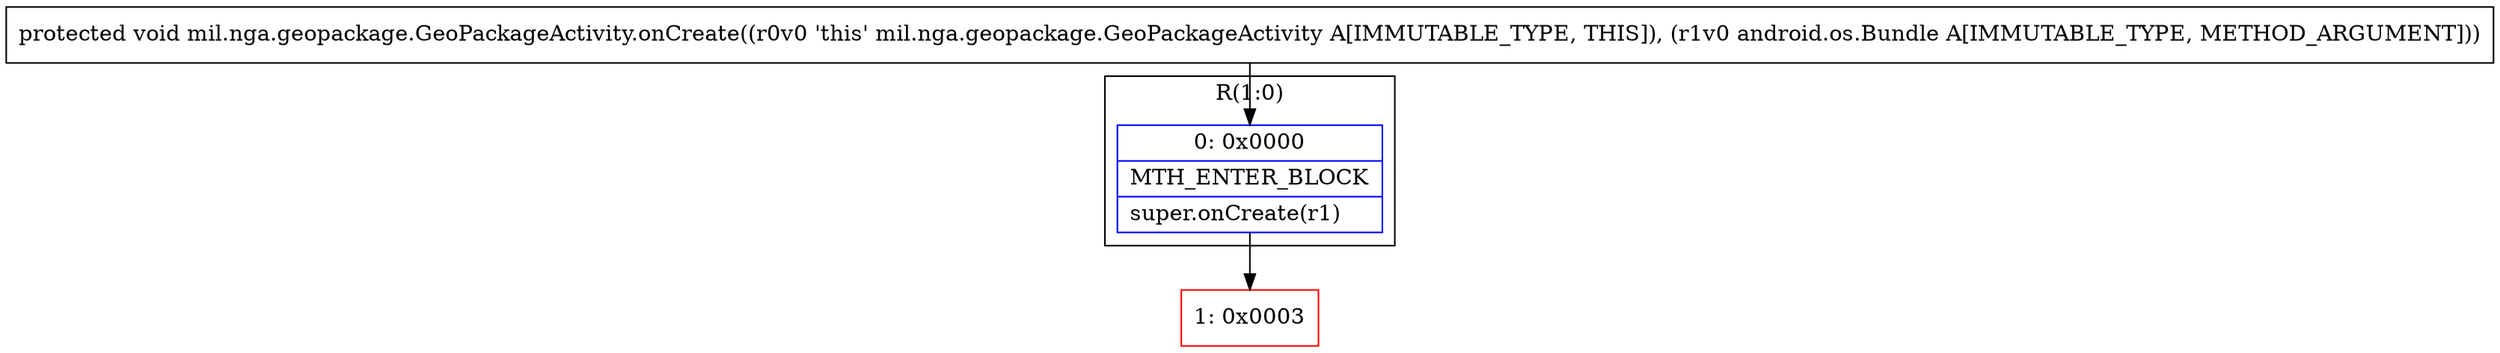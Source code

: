 digraph "CFG formil.nga.geopackage.GeoPackageActivity.onCreate(Landroid\/os\/Bundle;)V" {
subgraph cluster_Region_307405709 {
label = "R(1:0)";
node [shape=record,color=blue];
Node_0 [shape=record,label="{0\:\ 0x0000|MTH_ENTER_BLOCK\l|super.onCreate(r1)\l}"];
}
Node_1 [shape=record,color=red,label="{1\:\ 0x0003}"];
MethodNode[shape=record,label="{protected void mil.nga.geopackage.GeoPackageActivity.onCreate((r0v0 'this' mil.nga.geopackage.GeoPackageActivity A[IMMUTABLE_TYPE, THIS]), (r1v0 android.os.Bundle A[IMMUTABLE_TYPE, METHOD_ARGUMENT])) }"];
MethodNode -> Node_0;
Node_0 -> Node_1;
}

